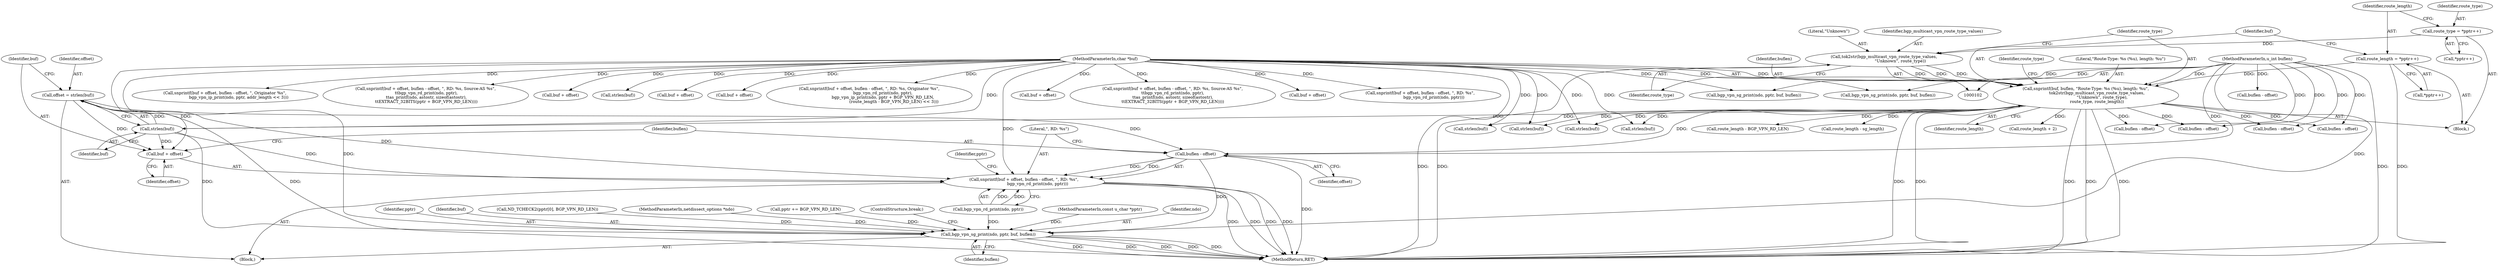 digraph "0_tcpdump_d515b4b4a300479cdf1a6e0d1bb95bc1f9fee514@API" {
"1000272" [label="(Call,offset = strlen(buf))"];
"1000274" [label="(Call,strlen(buf))"];
"1000128" [label="(Call,snprintf(buf, buflen, \"Route-Type: %s (%u), length: %u\",\n                 tok2str(bgp_multicast_vpn_route_type_values,\n                         \"Unknown\", route_type),\n                 route_type, route_length))"];
"1000105" [label="(MethodParameterIn,char *buf)"];
"1000106" [label="(MethodParameterIn,u_int buflen)"];
"1000132" [label="(Call,tok2str(bgp_multicast_vpn_route_type_values,\n                         \"Unknown\", route_type))"];
"1000118" [label="(Call,route_type = *pptr++)"];
"1000123" [label="(Call,route_length = *pptr++)"];
"1000276" [label="(Call,snprintf(buf + offset, buflen - offset, \", RD: %s\",\n                     bgp_vpn_rd_print(ndo, pptr)))"];
"1000277" [label="(Call,buf + offset)"];
"1000280" [label="(Call,buflen - offset)"];
"1000290" [label="(Call,bgp_vpn_sg_print(ndo, pptr, buf, buflen))"];
"1000140" [label="(Block,)"];
"1000106" [label="(MethodParameterIn,u_int buflen)"];
"1000281" [label="(Identifier,buflen)"];
"1000311" [label="(Call,buflen - offset)"];
"1000273" [label="(Identifier,offset)"];
"1000292" [label="(Identifier,pptr)"];
"1000276" [label="(Call,snprintf(buf + offset, buflen - offset, \", RD: %s\",\n                     bgp_vpn_rd_print(ndo, pptr)))"];
"1000275" [label="(Identifier,buf)"];
"1000139" [label="(Identifier,route_type)"];
"1000288" [label="(Identifier,pptr)"];
"1000232" [label="(Call,bgp_vpn_sg_print(ndo, pptr, buf, buflen))"];
"1000280" [label="(Call,buflen - offset)"];
"1000183" [label="(Call,strlen(buf))"];
"1000251" [label="(Call,snprintf(buf + offset, buflen - offset, \", Originator %s\",\n                     bgp_vpn_ip_print(ndo, pptr, addr_length << 3)))"];
"1000307" [label="(Call,snprintf(buf + offset, buflen - offset, \", RD: %s, Source-AS %s\",\n \t\tbgp_vpn_rd_print(ndo, pptr),\n \t\tas_printf(ndo, astostr, sizeof(astostr),\n \t\tEXTRACT_32BITS(pptr + BGP_VPN_RD_LEN))))"];
"1000274" [label="(Call,strlen(buf))"];
"1000284" [label="(Call,bgp_vpn_rd_print(ndo, pptr))"];
"1000347" [label="(MethodReturn,RET)"];
"1000214" [label="(Call,strlen(buf))"];
"1000152" [label="(Call,buf + offset)"];
"1000293" [label="(Identifier,buf)"];
"1000118" [label="(Call,route_type = *pptr++)"];
"1000125" [label="(Call,*pptr++)"];
"1000128" [label="(Call,snprintf(buf, buflen, \"Route-Type: %s (%u), length: %u\",\n                 tok2str(bgp_multicast_vpn_route_type_values,\n                         \"Unknown\", route_type),\n                 route_type, route_length))"];
"1000107" [label="(Block,)"];
"1000249" [label="(Call,strlen(buf))"];
"1000252" [label="(Call,buf + offset)"];
"1000279" [label="(Identifier,offset)"];
"1000133" [label="(Identifier,bgp_multicast_vpn_route_type_values)"];
"1000282" [label="(Identifier,offset)"];
"1000294" [label="(Identifier,buflen)"];
"1000283" [label="(Literal,\", RD: %s\")"];
"1000186" [label="(Call,buf + offset)"];
"1000151" [label="(Call,snprintf(buf + offset, buflen - offset, \", RD: %s, Originator %s\",\n                     bgp_vpn_rd_print(ndo, pptr),\n                     bgp_vpn_ip_print(ndo, pptr + BGP_VPN_RD_LEN,\n                                      (route_length - BGP_VPN_RD_LEN) << 3)))"];
"1000103" [label="(MethodParameterIn,netdissect_options *ndo)"];
"1000287" [label="(Call,pptr += BGP_VPN_RD_LEN)"];
"1000330" [label="(Call,bgp_vpn_sg_print(ndo, pptr, buf, buflen))"];
"1000131" [label="(Literal,\"Route-Type: %s (%u), length: %u\")"];
"1000136" [label="(Identifier,route_type)"];
"1000278" [label="(Identifier,buf)"];
"1000267" [label="(Call,ND_TCHECK2(pptr[0], BGP_VPN_RD_LEN))"];
"1000137" [label="(Identifier,route_length)"];
"1000129" [label="(Identifier,buf)"];
"1000149" [label="(Call,strlen(buf))"];
"1000217" [label="(Call,buf + offset)"];
"1000340" [label="(Call,route_length + 2)"];
"1000295" [label="(ControlStructure,break;)"];
"1000185" [label="(Call,snprintf(buf + offset, buflen - offset, \", RD: %s, Source-AS %s\",\n\t\tbgp_vpn_rd_print(ndo, pptr),\n\t\tas_printf(ndo, astostr, sizeof(astostr),\n\t\tEXTRACT_32BITS(pptr + BGP_VPN_RD_LEN))))"];
"1000308" [label="(Call,buf + offset)"];
"1000155" [label="(Call,buflen - offset)"];
"1000105" [label="(MethodParameterIn,char *buf)"];
"1000130" [label="(Identifier,buflen)"];
"1000123" [label="(Call,route_length = *pptr++)"];
"1000220" [label="(Call,buflen - offset)"];
"1000305" [label="(Call,strlen(buf))"];
"1000216" [label="(Call,snprintf(buf + offset, buflen - offset, \", RD: %s\",\n                     bgp_vpn_rd_print(ndo, pptr)))"];
"1000135" [label="(Identifier,route_type)"];
"1000132" [label="(Call,tok2str(bgp_multicast_vpn_route_type_values,\n                         \"Unknown\", route_type))"];
"1000134" [label="(Literal,\"Unknown\")"];
"1000104" [label="(MethodParameterIn,const u_char *pptr)"];
"1000291" [label="(Identifier,ndo)"];
"1000189" [label="(Call,buflen - offset)"];
"1000277" [label="(Call,buf + offset)"];
"1000168" [label="(Call,route_length - BGP_VPN_RD_LEN)"];
"1000255" [label="(Call,buflen - offset)"];
"1000120" [label="(Call,*pptr++)"];
"1000272" [label="(Call,offset = strlen(buf))"];
"1000124" [label="(Identifier,route_length)"];
"1000119" [label="(Identifier,route_type)"];
"1000290" [label="(Call,bgp_vpn_sg_print(ndo, pptr, buf, buflen))"];
"1000239" [label="(Call,route_length - sg_length)"];
"1000272" -> "1000140"  [label="AST: "];
"1000272" -> "1000274"  [label="CFG: "];
"1000273" -> "1000272"  [label="AST: "];
"1000274" -> "1000272"  [label="AST: "];
"1000278" -> "1000272"  [label="CFG: "];
"1000272" -> "1000347"  [label="DDG: "];
"1000274" -> "1000272"  [label="DDG: "];
"1000272" -> "1000276"  [label="DDG: "];
"1000272" -> "1000277"  [label="DDG: "];
"1000272" -> "1000280"  [label="DDG: "];
"1000274" -> "1000275"  [label="CFG: "];
"1000275" -> "1000274"  [label="AST: "];
"1000128" -> "1000274"  [label="DDG: "];
"1000105" -> "1000274"  [label="DDG: "];
"1000274" -> "1000276"  [label="DDG: "];
"1000274" -> "1000277"  [label="DDG: "];
"1000274" -> "1000290"  [label="DDG: "];
"1000128" -> "1000107"  [label="AST: "];
"1000128" -> "1000137"  [label="CFG: "];
"1000129" -> "1000128"  [label="AST: "];
"1000130" -> "1000128"  [label="AST: "];
"1000131" -> "1000128"  [label="AST: "];
"1000132" -> "1000128"  [label="AST: "];
"1000136" -> "1000128"  [label="AST: "];
"1000137" -> "1000128"  [label="AST: "];
"1000139" -> "1000128"  [label="CFG: "];
"1000128" -> "1000347"  [label="DDG: "];
"1000128" -> "1000347"  [label="DDG: "];
"1000128" -> "1000347"  [label="DDG: "];
"1000128" -> "1000347"  [label="DDG: "];
"1000128" -> "1000347"  [label="DDG: "];
"1000105" -> "1000128"  [label="DDG: "];
"1000106" -> "1000128"  [label="DDG: "];
"1000132" -> "1000128"  [label="DDG: "];
"1000132" -> "1000128"  [label="DDG: "];
"1000132" -> "1000128"  [label="DDG: "];
"1000123" -> "1000128"  [label="DDG: "];
"1000128" -> "1000149"  [label="DDG: "];
"1000128" -> "1000155"  [label="DDG: "];
"1000128" -> "1000168"  [label="DDG: "];
"1000128" -> "1000183"  [label="DDG: "];
"1000128" -> "1000189"  [label="DDG: "];
"1000128" -> "1000214"  [label="DDG: "];
"1000128" -> "1000220"  [label="DDG: "];
"1000128" -> "1000239"  [label="DDG: "];
"1000128" -> "1000280"  [label="DDG: "];
"1000128" -> "1000305"  [label="DDG: "];
"1000128" -> "1000311"  [label="DDG: "];
"1000128" -> "1000340"  [label="DDG: "];
"1000105" -> "1000102"  [label="AST: "];
"1000105" -> "1000347"  [label="DDG: "];
"1000105" -> "1000149"  [label="DDG: "];
"1000105" -> "1000151"  [label="DDG: "];
"1000105" -> "1000152"  [label="DDG: "];
"1000105" -> "1000183"  [label="DDG: "];
"1000105" -> "1000185"  [label="DDG: "];
"1000105" -> "1000186"  [label="DDG: "];
"1000105" -> "1000214"  [label="DDG: "];
"1000105" -> "1000216"  [label="DDG: "];
"1000105" -> "1000217"  [label="DDG: "];
"1000105" -> "1000232"  [label="DDG: "];
"1000105" -> "1000249"  [label="DDG: "];
"1000105" -> "1000251"  [label="DDG: "];
"1000105" -> "1000252"  [label="DDG: "];
"1000105" -> "1000276"  [label="DDG: "];
"1000105" -> "1000277"  [label="DDG: "];
"1000105" -> "1000290"  [label="DDG: "];
"1000105" -> "1000305"  [label="DDG: "];
"1000105" -> "1000307"  [label="DDG: "];
"1000105" -> "1000308"  [label="DDG: "];
"1000105" -> "1000330"  [label="DDG: "];
"1000106" -> "1000102"  [label="AST: "];
"1000106" -> "1000347"  [label="DDG: "];
"1000106" -> "1000155"  [label="DDG: "];
"1000106" -> "1000189"  [label="DDG: "];
"1000106" -> "1000220"  [label="DDG: "];
"1000106" -> "1000232"  [label="DDG: "];
"1000106" -> "1000255"  [label="DDG: "];
"1000106" -> "1000280"  [label="DDG: "];
"1000106" -> "1000290"  [label="DDG: "];
"1000106" -> "1000311"  [label="DDG: "];
"1000106" -> "1000330"  [label="DDG: "];
"1000132" -> "1000135"  [label="CFG: "];
"1000133" -> "1000132"  [label="AST: "];
"1000134" -> "1000132"  [label="AST: "];
"1000135" -> "1000132"  [label="AST: "];
"1000136" -> "1000132"  [label="CFG: "];
"1000132" -> "1000347"  [label="DDG: "];
"1000118" -> "1000132"  [label="DDG: "];
"1000118" -> "1000107"  [label="AST: "];
"1000118" -> "1000120"  [label="CFG: "];
"1000119" -> "1000118"  [label="AST: "];
"1000120" -> "1000118"  [label="AST: "];
"1000124" -> "1000118"  [label="CFG: "];
"1000123" -> "1000107"  [label="AST: "];
"1000123" -> "1000125"  [label="CFG: "];
"1000124" -> "1000123"  [label="AST: "];
"1000125" -> "1000123"  [label="AST: "];
"1000129" -> "1000123"  [label="CFG: "];
"1000123" -> "1000347"  [label="DDG: "];
"1000276" -> "1000140"  [label="AST: "];
"1000276" -> "1000284"  [label="CFG: "];
"1000277" -> "1000276"  [label="AST: "];
"1000280" -> "1000276"  [label="AST: "];
"1000283" -> "1000276"  [label="AST: "];
"1000284" -> "1000276"  [label="AST: "];
"1000288" -> "1000276"  [label="CFG: "];
"1000276" -> "1000347"  [label="DDG: "];
"1000276" -> "1000347"  [label="DDG: "];
"1000276" -> "1000347"  [label="DDG: "];
"1000276" -> "1000347"  [label="DDG: "];
"1000280" -> "1000276"  [label="DDG: "];
"1000280" -> "1000276"  [label="DDG: "];
"1000284" -> "1000276"  [label="DDG: "];
"1000284" -> "1000276"  [label="DDG: "];
"1000277" -> "1000279"  [label="CFG: "];
"1000278" -> "1000277"  [label="AST: "];
"1000279" -> "1000277"  [label="AST: "];
"1000281" -> "1000277"  [label="CFG: "];
"1000280" -> "1000282"  [label="CFG: "];
"1000281" -> "1000280"  [label="AST: "];
"1000282" -> "1000280"  [label="AST: "];
"1000283" -> "1000280"  [label="CFG: "];
"1000280" -> "1000347"  [label="DDG: "];
"1000280" -> "1000290"  [label="DDG: "];
"1000290" -> "1000140"  [label="AST: "];
"1000290" -> "1000294"  [label="CFG: "];
"1000291" -> "1000290"  [label="AST: "];
"1000292" -> "1000290"  [label="AST: "];
"1000293" -> "1000290"  [label="AST: "];
"1000294" -> "1000290"  [label="AST: "];
"1000295" -> "1000290"  [label="CFG: "];
"1000290" -> "1000347"  [label="DDG: "];
"1000290" -> "1000347"  [label="DDG: "];
"1000290" -> "1000347"  [label="DDG: "];
"1000290" -> "1000347"  [label="DDG: "];
"1000290" -> "1000347"  [label="DDG: "];
"1000284" -> "1000290"  [label="DDG: "];
"1000103" -> "1000290"  [label="DDG: "];
"1000267" -> "1000290"  [label="DDG: "];
"1000287" -> "1000290"  [label="DDG: "];
"1000104" -> "1000290"  [label="DDG: "];
}
